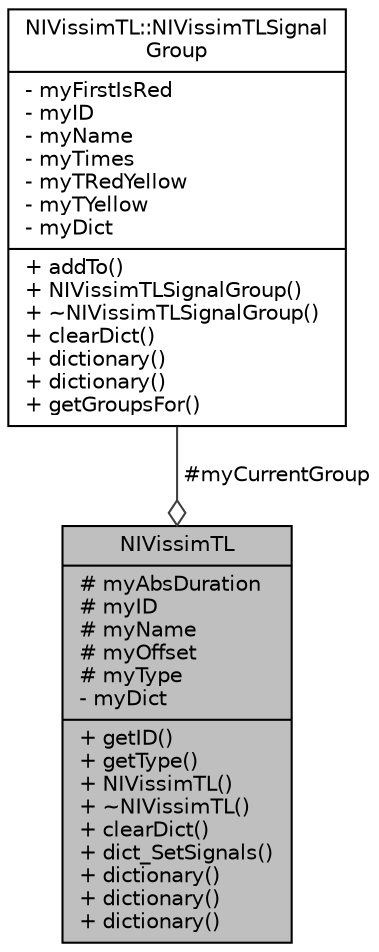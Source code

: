 digraph "NIVissimTL"
{
  edge [fontname="Helvetica",fontsize="10",labelfontname="Helvetica",labelfontsize="10"];
  node [fontname="Helvetica",fontsize="10",shape=record];
  Node1 [label="{NIVissimTL\n|# myAbsDuration\l# myID\l# myName\l# myOffset\l# myType\l- myDict\l|+ getID()\l+ getType()\l+ NIVissimTL()\l+ ~NIVissimTL()\l+ clearDict()\l+ dict_SetSignals()\l+ dictionary()\l+ dictionary()\l+ dictionary()\l}",height=0.2,width=0.4,color="black", fillcolor="grey75", style="filled", fontcolor="black"];
  Node2 -> Node1 [color="grey25",fontsize="10",style="solid",label=" #myCurrentGroup" ,arrowhead="odiamond",fontname="Helvetica"];
  Node2 [label="{NIVissimTL::NIVissimTLSignal\lGroup\n|- myFirstIsRed\l- myID\l- myName\l- myTimes\l- myTRedYellow\l- myTYellow\l- myDict\l|+ addTo()\l+ NIVissimTLSignalGroup()\l+ ~NIVissimTLSignalGroup()\l+ clearDict()\l+ dictionary()\l+ dictionary()\l+ getGroupsFor()\l}",height=0.2,width=0.4,color="black", fillcolor="white", style="filled",URL="$da/d96/class_n_i_vissim_t_l_1_1_n_i_vissim_t_l_signal_group.html"];
}
